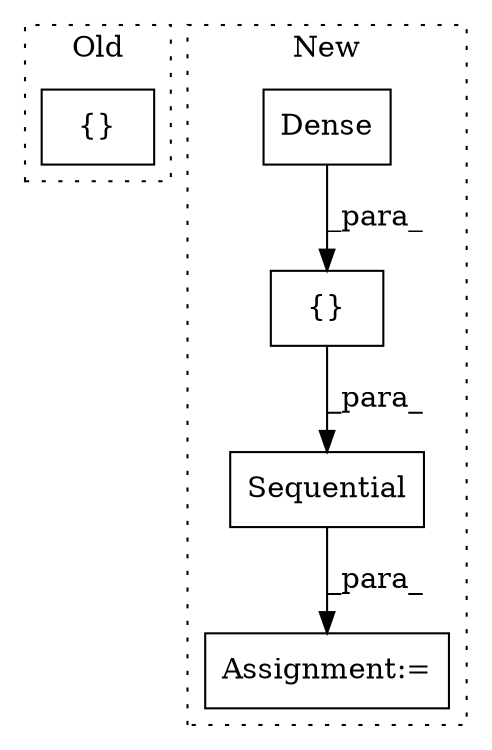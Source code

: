 digraph G {
subgraph cluster0 {
1 [label="{}" a="4" s="560,562" l="1,1" shape="box"];
label = "Old";
style="dotted";
}
subgraph cluster1 {
2 [label="Dense" a="32" s="668,685" l="6,1" shape="box"];
3 [label="Assignment:=" a="7" s="707" l="1" shape="box"];
4 [label="Sequential" a="32" s="538,687" l="11,1" shape="box"];
5 [label="{}" a="4" s="558,686" l="1,1" shape="box"];
label = "New";
style="dotted";
}
2 -> 5 [label="_para_"];
4 -> 3 [label="_para_"];
5 -> 4 [label="_para_"];
}